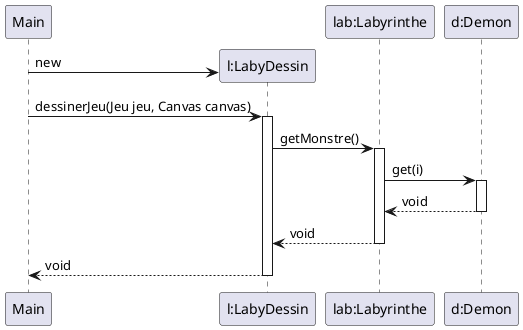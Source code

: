 @startuml
'https://plantuml.com/sequence-diagram

participant Main
participant "l:LabyDessin" as laby
participant "lab:Labyrinthe" as lab
participant "d:Demon" as demon
create laby
Main -> laby : new
Main -> laby : dessinerJeu(Jeu jeu, Canvas canvas)
activate laby
laby -> lab : getMonstre()
activate lab
lab -> demon : get(i)
activate demon
demon --> lab : void
deactivate demon
lab --> laby : void
deactivate lab
laby --> Main : void
deactivate laby


@enduml
